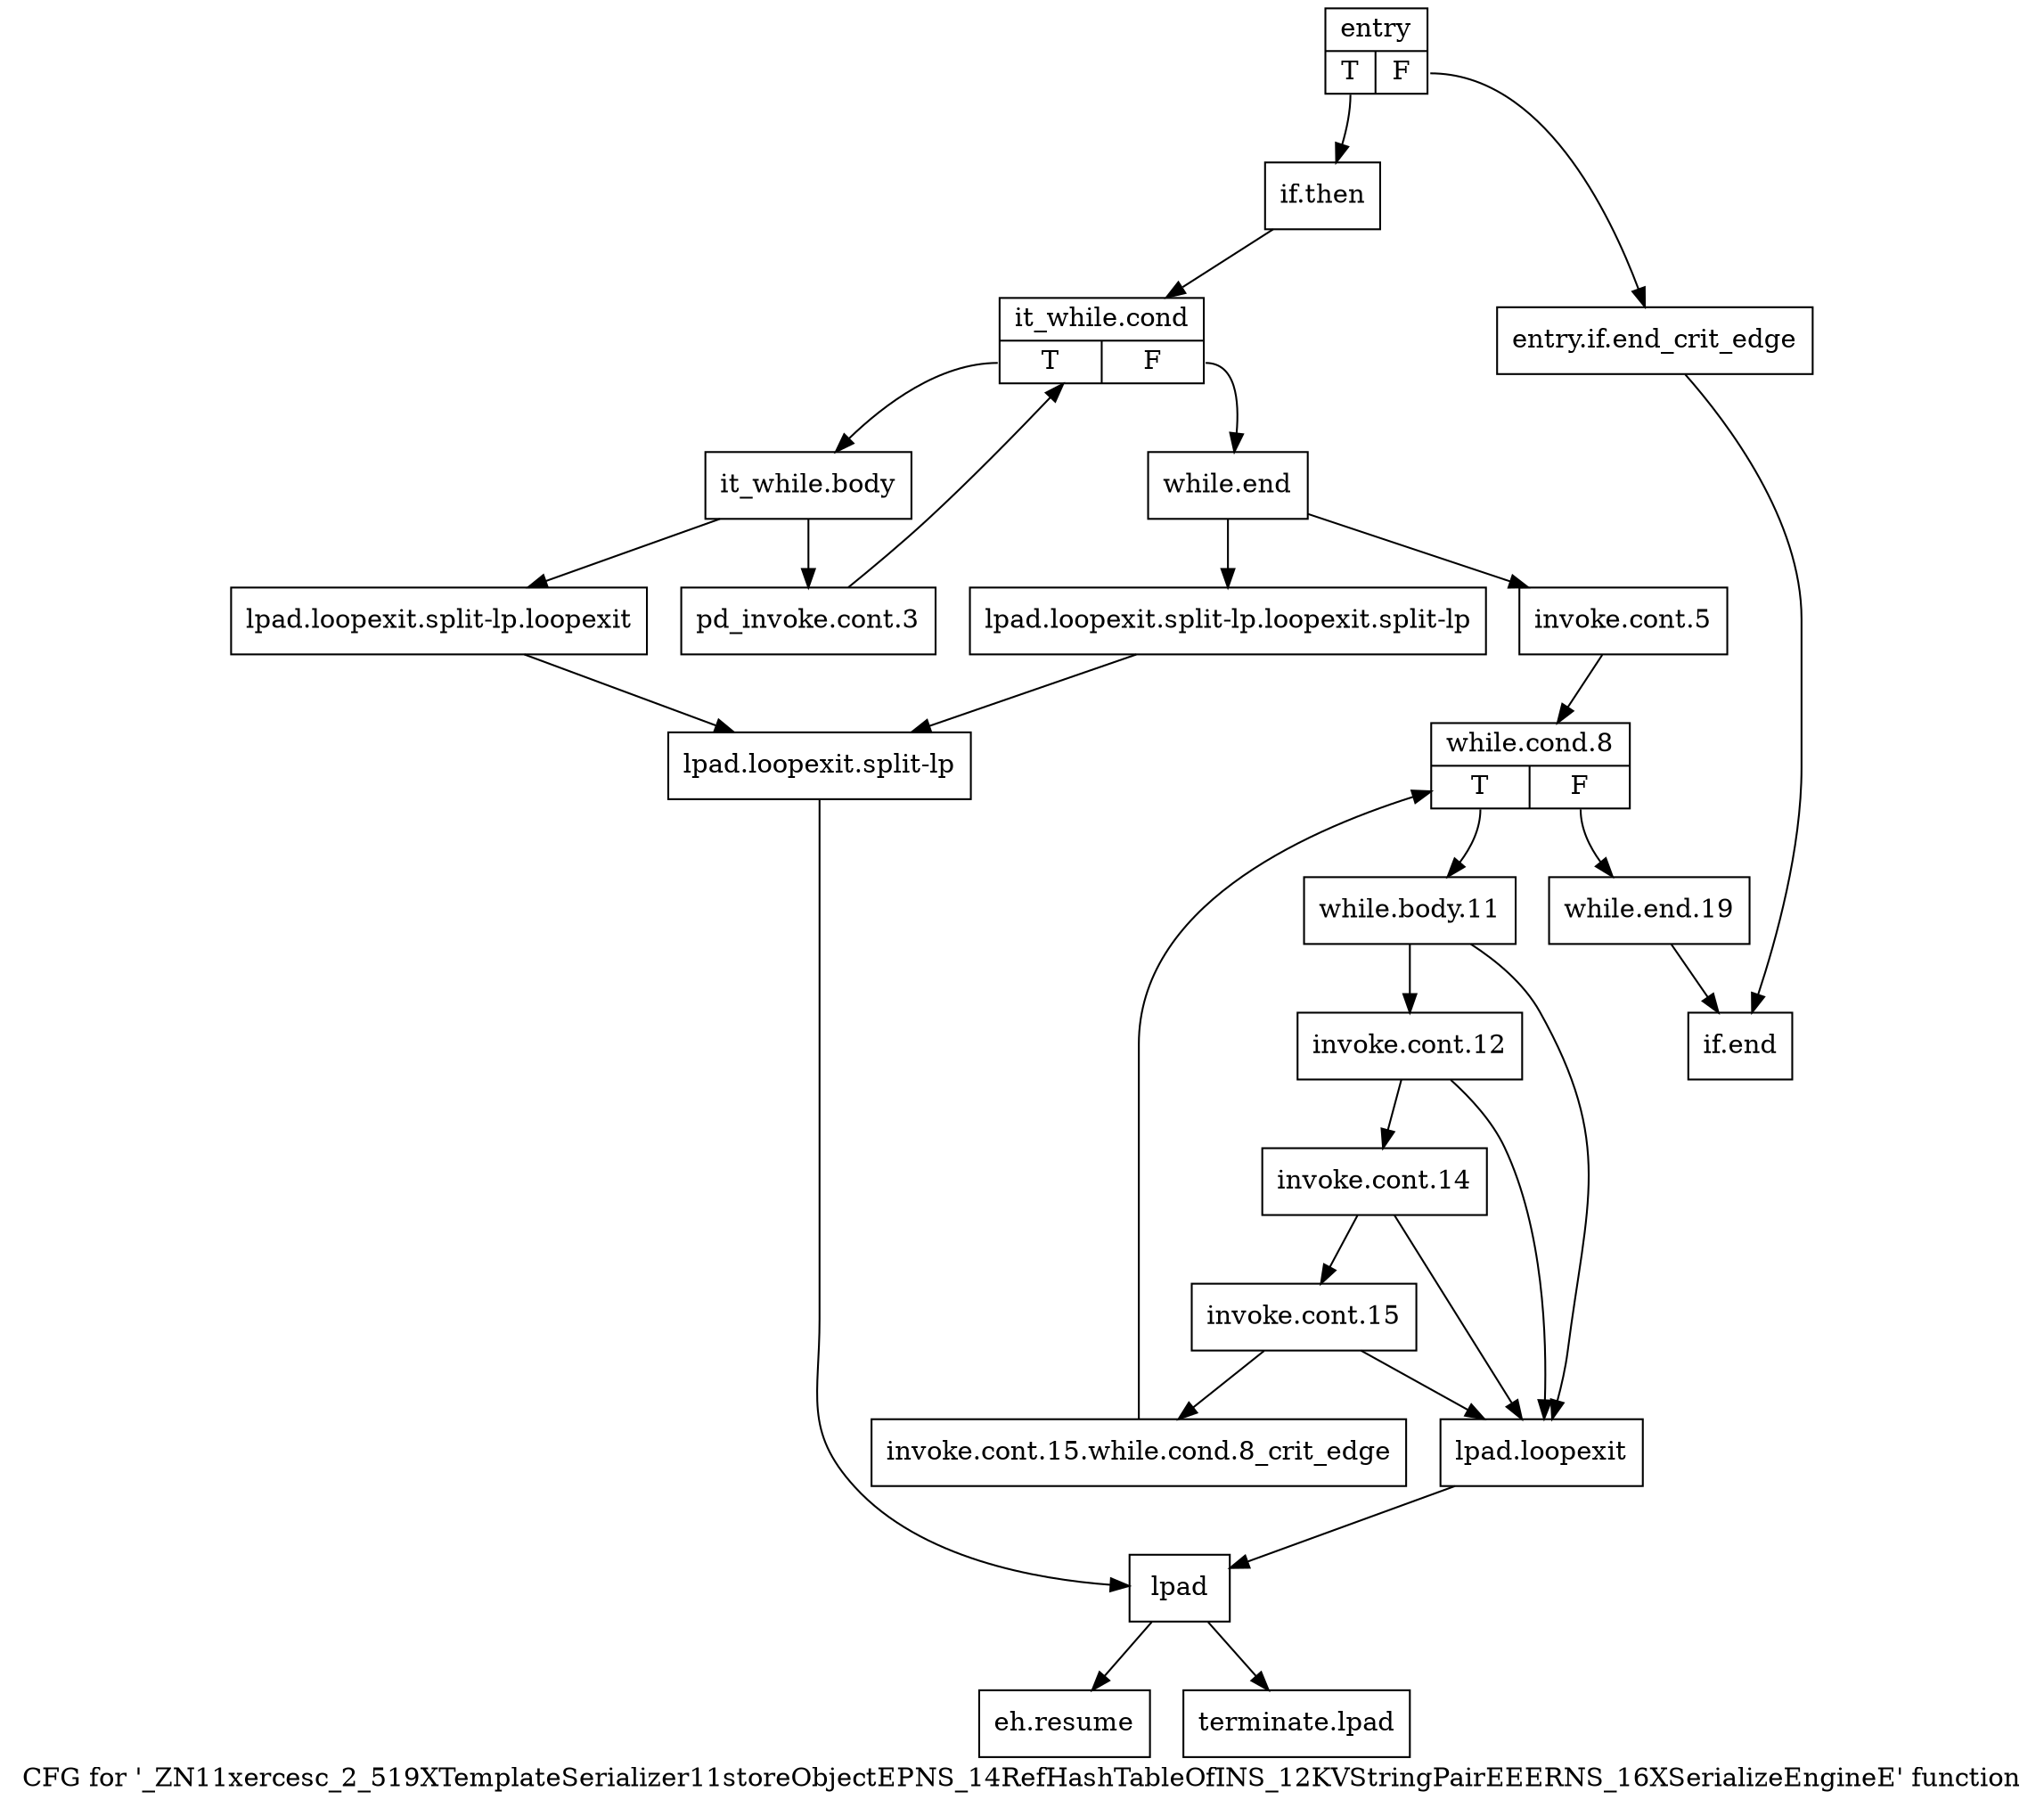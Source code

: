 digraph "CFG for '_ZN11xercesc_2_519XTemplateSerializer11storeObjectEPNS_14RefHashTableOfINS_12KVStringPairEEERNS_16XSerializeEngineE' function" {
	label="CFG for '_ZN11xercesc_2_519XTemplateSerializer11storeObjectEPNS_14RefHashTableOfINS_12KVStringPairEEERNS_16XSerializeEngineE' function";

	Node0x584c010 [shape=record,label="{entry|{<s0>T|<s1>F}}"];
	Node0x584c010:s0 -> Node0x584c0b0;
	Node0x584c010:s1 -> Node0x584c060;
	Node0x584c060 [shape=record,label="{entry.if.end_crit_edge}"];
	Node0x584c060 -> Node0x584c650;
	Node0x584c0b0 [shape=record,label="{if.then}"];
	Node0x584c0b0 -> Node0x584c100;
	Node0x584c100 [shape=record,label="{it_while.cond|{<s0>T|<s1>F}}"];
	Node0x584c100:s0 -> Node0x584c150;
	Node0x584c100:s1 -> Node0x584c380;
	Node0x584c150 [shape=record,label="{it_while.body}"];
	Node0x584c150 -> Node0x584c1a0;
	Node0x584c150 -> Node0x584c240;
	Node0x584c1a0 [shape=record,label="{pd_invoke.cont.3}"];
	Node0x584c1a0 -> Node0x584c100;
	Node0x584c1f0 [shape=record,label="{lpad.loopexit}"];
	Node0x584c1f0 -> Node0x584c330;
	Node0x584c240 [shape=record,label="{lpad.loopexit.split-lp.loopexit}"];
	Node0x584c240 -> Node0x584c2e0;
	Node0x584c290 [shape=record,label="{lpad.loopexit.split-lp.loopexit.split-lp}"];
	Node0x584c290 -> Node0x584c2e0;
	Node0x584c2e0 [shape=record,label="{lpad.loopexit.split-lp}"];
	Node0x584c2e0 -> Node0x584c330;
	Node0x584c330 [shape=record,label="{lpad}"];
	Node0x584c330 -> Node0x584c6a0;
	Node0x584c330 -> Node0x584c6f0;
	Node0x584c380 [shape=record,label="{while.end}"];
	Node0x584c380 -> Node0x584c3d0;
	Node0x584c380 -> Node0x584c290;
	Node0x584c3d0 [shape=record,label="{invoke.cont.5}"];
	Node0x584c3d0 -> Node0x584c420;
	Node0x584c420 [shape=record,label="{while.cond.8|{<s0>T|<s1>F}}"];
	Node0x584c420:s0 -> Node0x584c470;
	Node0x584c420:s1 -> Node0x584c600;
	Node0x584c470 [shape=record,label="{while.body.11}"];
	Node0x584c470 -> Node0x584c4c0;
	Node0x584c470 -> Node0x584c1f0;
	Node0x584c4c0 [shape=record,label="{invoke.cont.12}"];
	Node0x584c4c0 -> Node0x584c510;
	Node0x584c4c0 -> Node0x584c1f0;
	Node0x584c510 [shape=record,label="{invoke.cont.14}"];
	Node0x584c510 -> Node0x584c560;
	Node0x584c510 -> Node0x584c1f0;
	Node0x584c560 [shape=record,label="{invoke.cont.15}"];
	Node0x584c560 -> Node0x584c5b0;
	Node0x584c560 -> Node0x584c1f0;
	Node0x584c5b0 [shape=record,label="{invoke.cont.15.while.cond.8_crit_edge}"];
	Node0x584c5b0 -> Node0x584c420;
	Node0x584c600 [shape=record,label="{while.end.19}"];
	Node0x584c600 -> Node0x584c650;
	Node0x584c650 [shape=record,label="{if.end}"];
	Node0x584c6a0 [shape=record,label="{eh.resume}"];
	Node0x584c6f0 [shape=record,label="{terminate.lpad}"];
}
